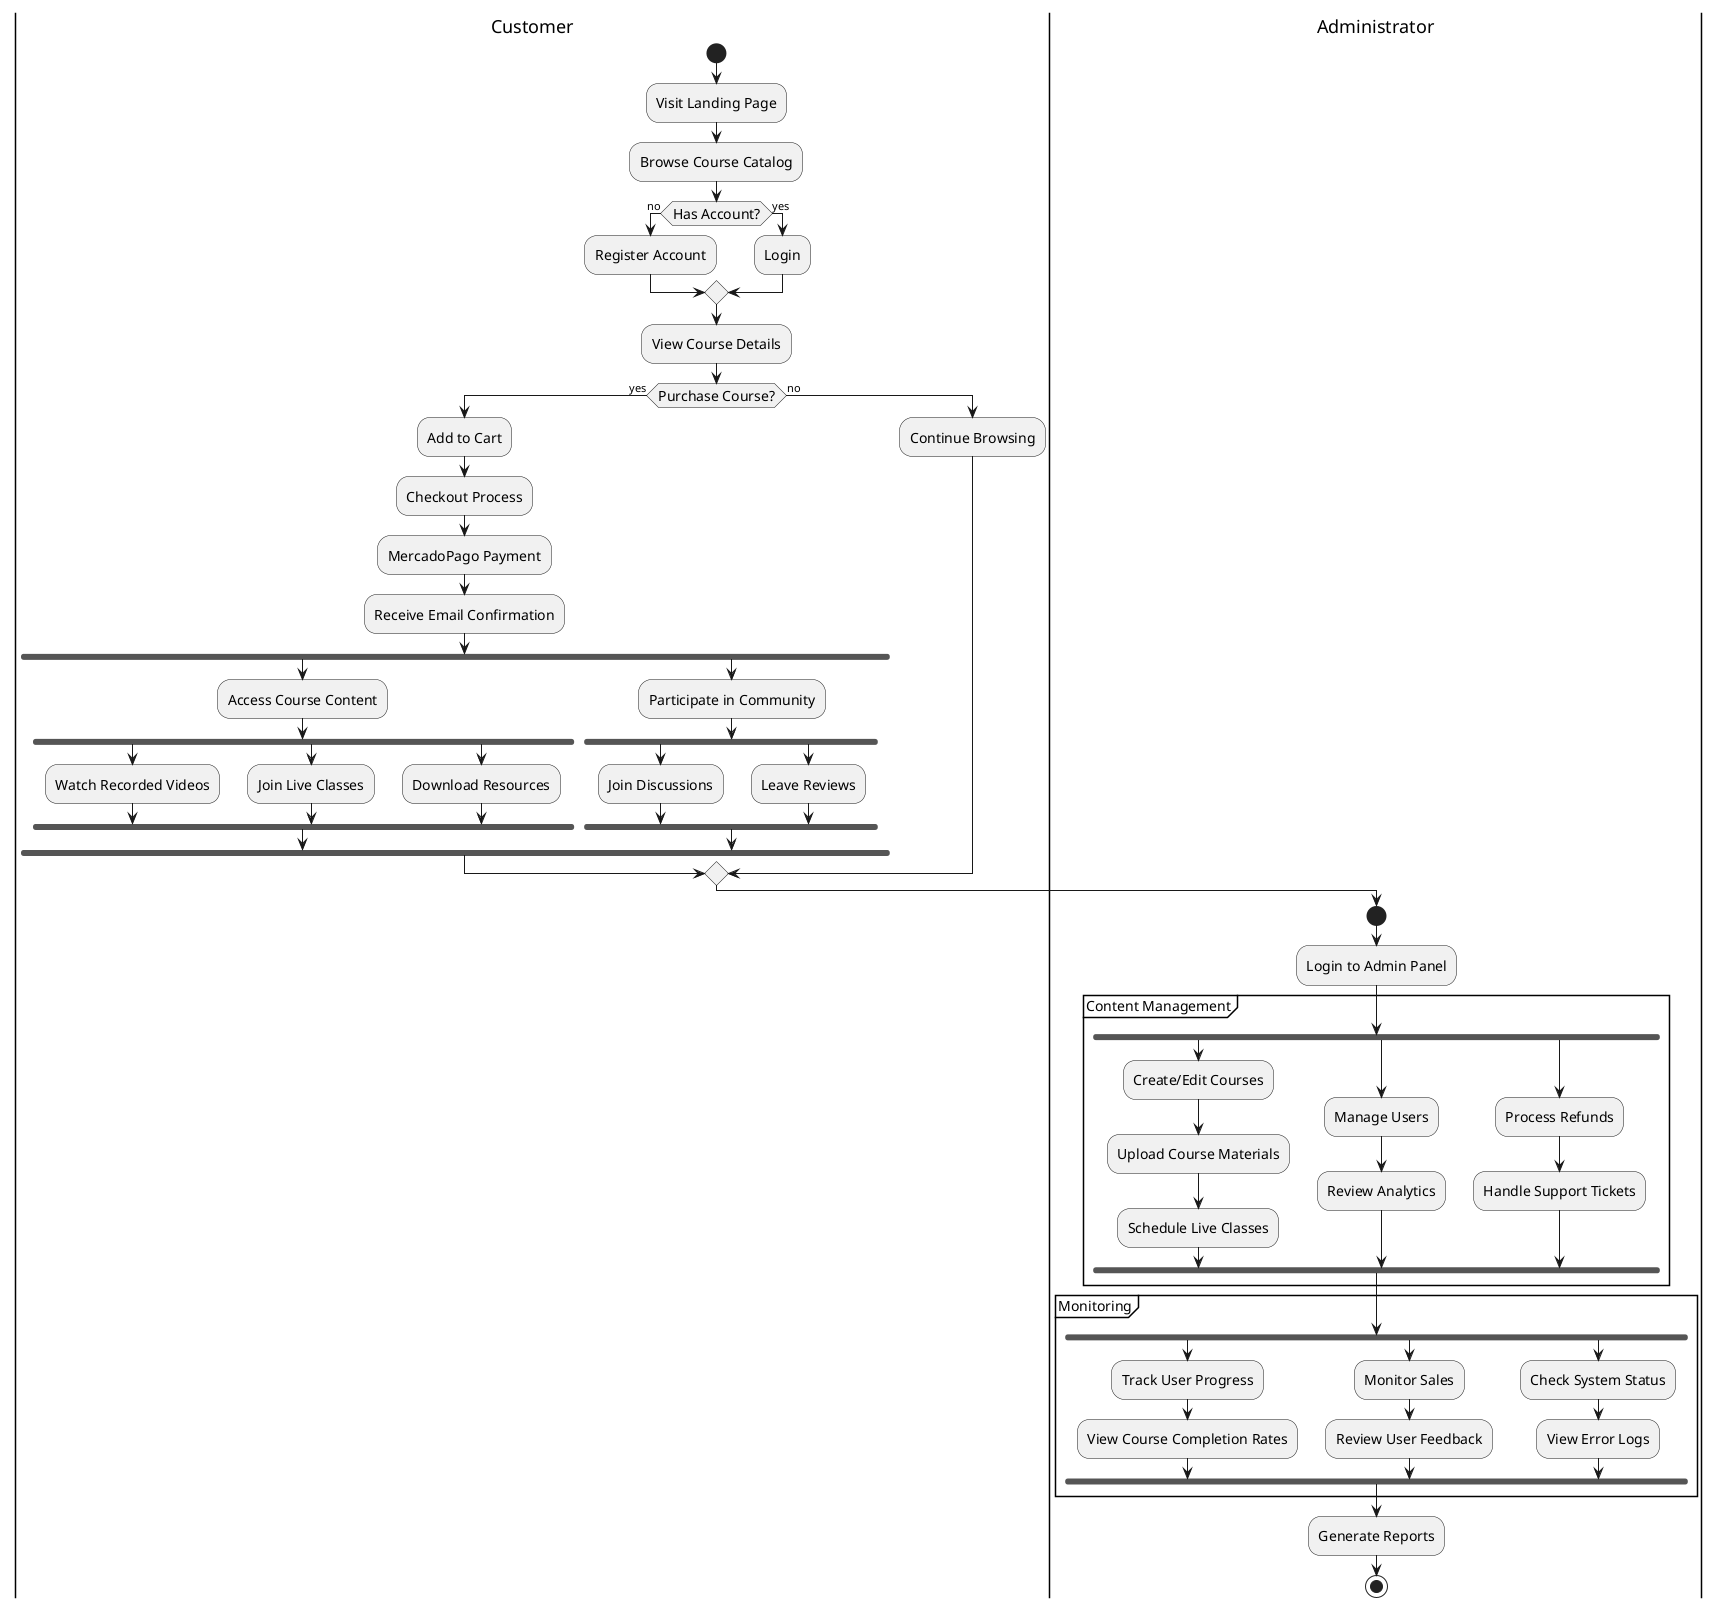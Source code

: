 @startuml
skinparam backgroundColor white
skinparam handwritten false
skinparam monochrome false
skinparam activityFontSize 14

|Customer|
start
:Visit Landing Page;
:Browse Course Catalog;

if (Has Account?) then (no)
  :Register Account;
else (yes)
  :Login;
endif

:View Course Details;

if (Purchase Course?) then (yes)
  :Add to Cart;
  :Checkout Process;
  :MercadoPago Payment;
  :Receive Email Confirmation;
  
  fork
    :Access Course Content;
    fork
      :Watch Recorded Videos;
    fork again
      :Join Live Classes;
    fork again
      :Download Resources;
    end fork
  fork again
    :Participate in Community;
    fork
      :Join Discussions;
    fork again
      :Leave Reviews;
    end fork
  end fork
else (no)
  :Continue Browsing;
endif

|Administrator|
start
:Login to Admin Panel;

partition "Content Management" {
  fork
    :Create/Edit Courses;
    :Upload Course Materials;
    :Schedule Live Classes;
  fork again
    :Manage Users;
    :Review Analytics;
  fork again
    :Process Refunds;
    :Handle Support Tickets;
  end fork
}

partition "Monitoring" {
  fork
    :Track User Progress;
    :View Course Completion Rates;
  fork again
    :Monitor Sales;
    :Review User Feedback;
  fork again
    :Check System Status;
    :View Error Logs;
  end fork
}

:Generate Reports;

stop

@enduml 